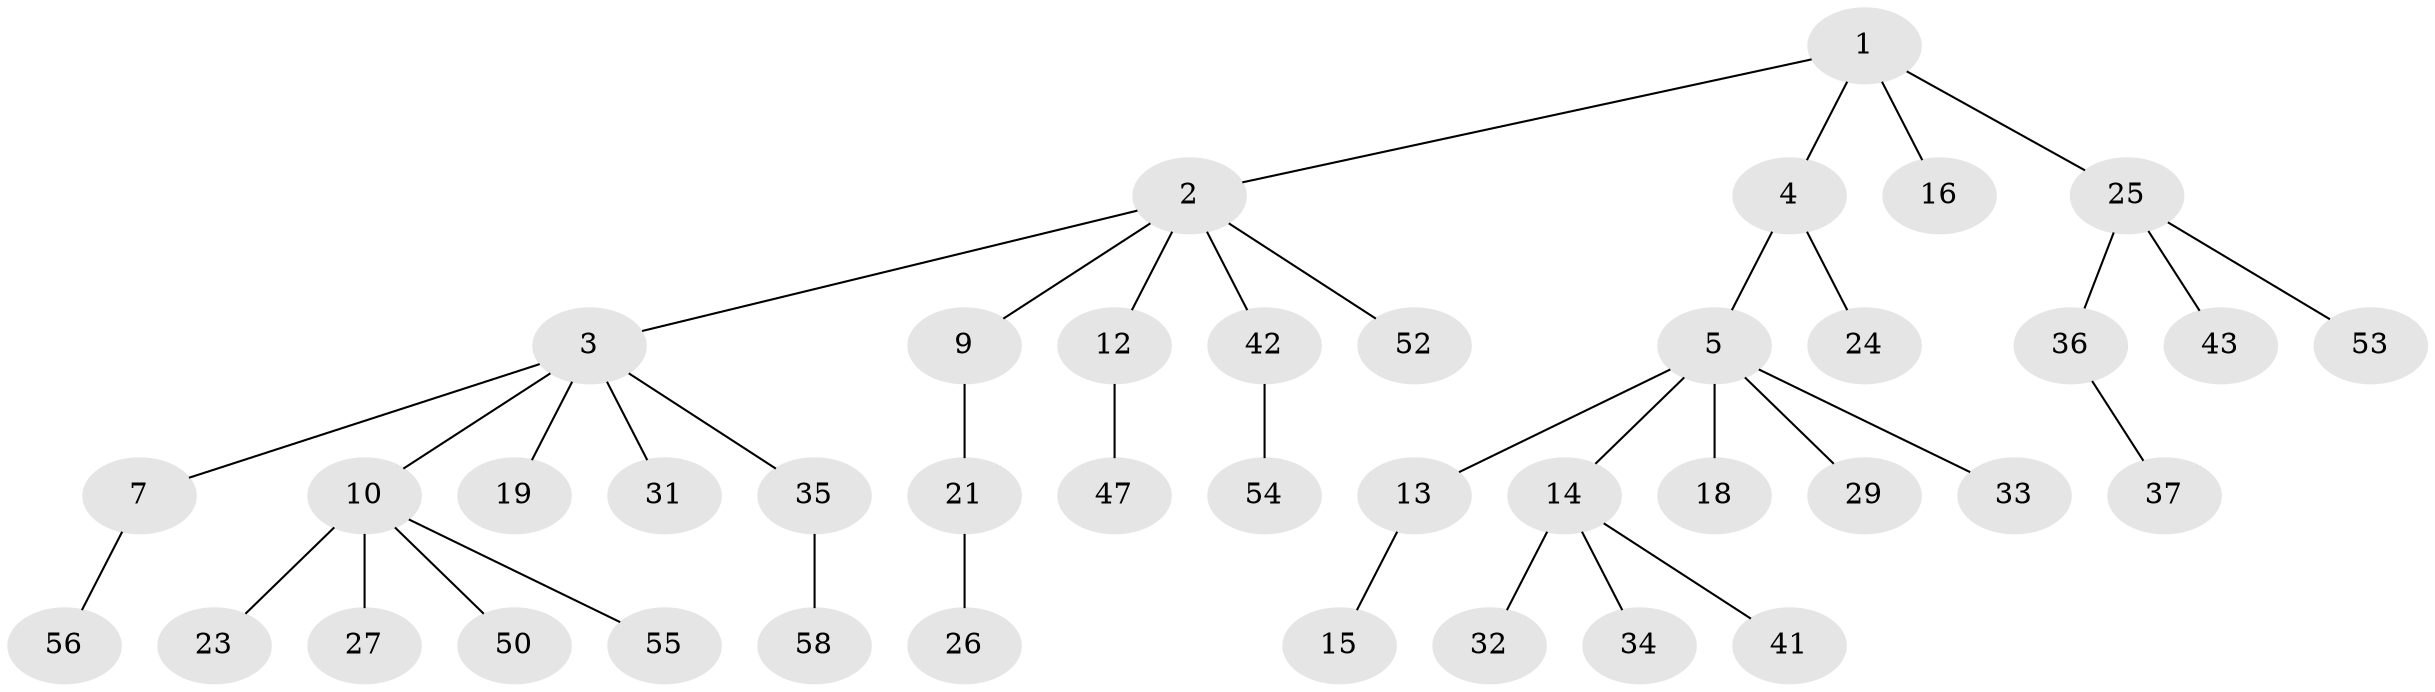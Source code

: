 // Generated by graph-tools (version 1.1) at 2025/24/03/03/25 07:24:07]
// undirected, 40 vertices, 39 edges
graph export_dot {
graph [start="1"]
  node [color=gray90,style=filled];
  1 [super="+6"];
  2 [super="+49"];
  3 [super="+17"];
  4;
  5 [super="+20"];
  7 [super="+8"];
  9 [super="+28"];
  10 [super="+11"];
  12 [super="+22"];
  13 [super="+40"];
  14 [super="+38"];
  15;
  16 [super="+60"];
  18 [super="+39"];
  19 [super="+59"];
  21 [super="+30"];
  23 [super="+45"];
  24 [super="+48"];
  25 [super="+46"];
  26;
  27;
  29;
  31;
  32;
  33;
  34;
  35 [super="+51"];
  36 [super="+44"];
  37;
  41;
  42;
  43;
  47;
  50;
  52;
  53;
  54 [super="+57"];
  55;
  56;
  58;
  1 -- 2;
  1 -- 4;
  1 -- 16;
  1 -- 25;
  2 -- 3;
  2 -- 9;
  2 -- 12;
  2 -- 42;
  2 -- 52;
  3 -- 7;
  3 -- 10;
  3 -- 19;
  3 -- 35;
  3 -- 31;
  4 -- 5;
  4 -- 24;
  5 -- 13;
  5 -- 14;
  5 -- 18;
  5 -- 33;
  5 -- 29;
  7 -- 56;
  9 -- 21;
  10 -- 27;
  10 -- 50;
  10 -- 55;
  10 -- 23;
  12 -- 47;
  13 -- 15;
  14 -- 32;
  14 -- 34;
  14 -- 41;
  21 -- 26;
  25 -- 36;
  25 -- 43;
  25 -- 53;
  35 -- 58;
  36 -- 37;
  42 -- 54;
}
